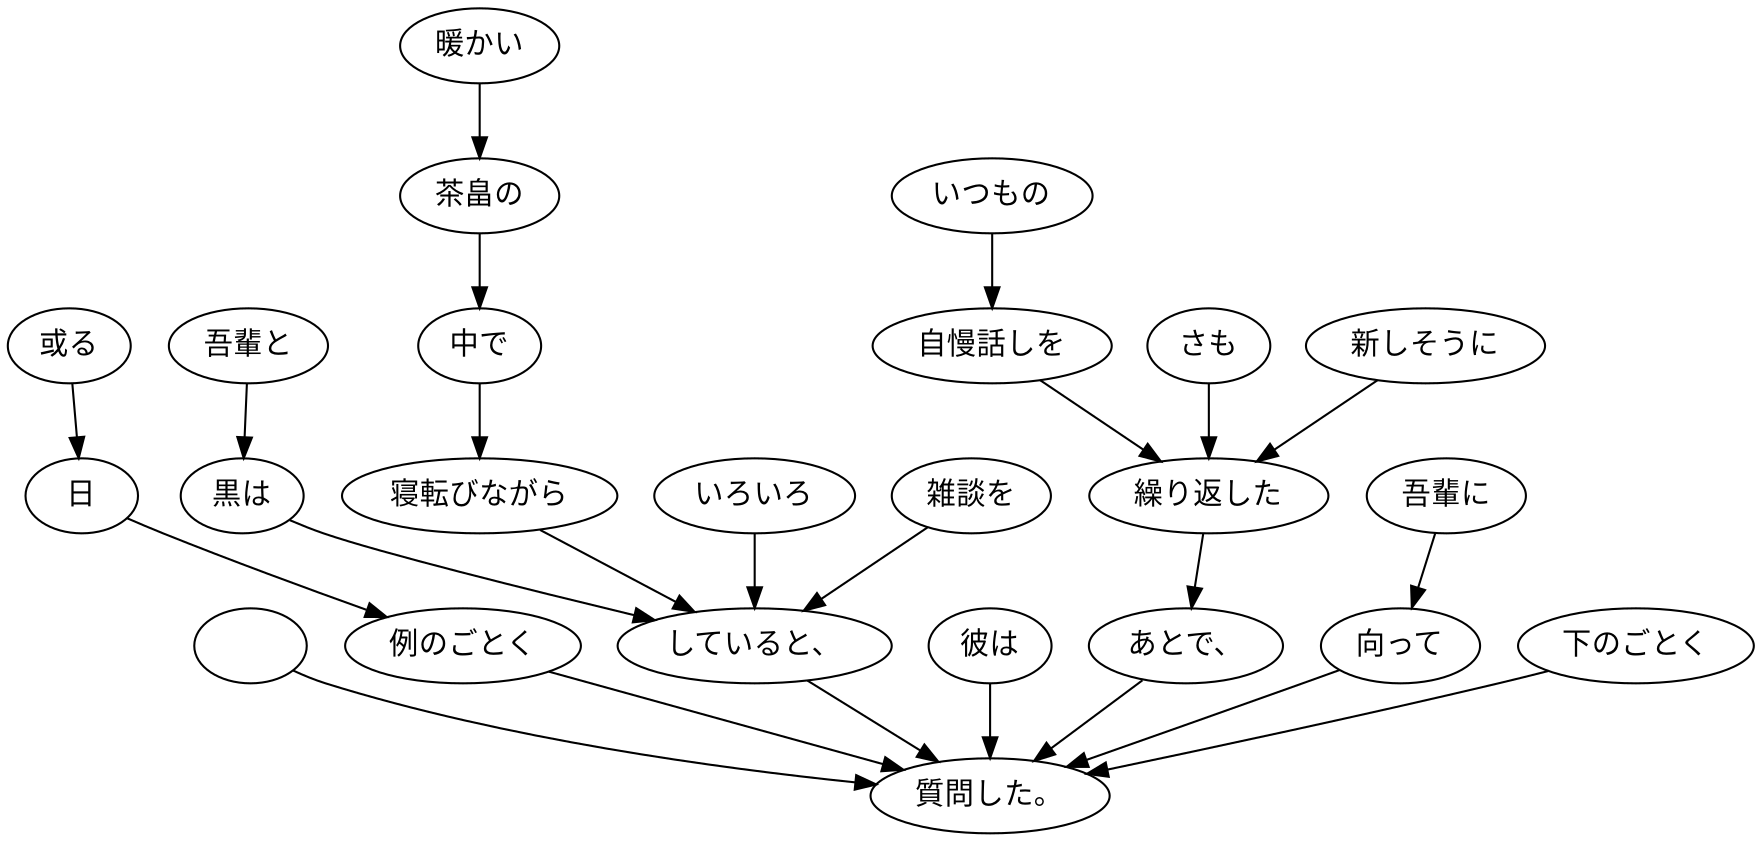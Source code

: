 digraph graph234 {
	node0 [label="　"];
	node1 [label="或る"];
	node2 [label="日"];
	node3 [label="例のごとく"];
	node4 [label="吾輩と"];
	node5 [label="黒は"];
	node6 [label="暖かい"];
	node7 [label="茶畠の"];
	node8 [label="中で"];
	node9 [label="寝転びながら"];
	node10 [label="いろいろ"];
	node11 [label="雑談を"];
	node12 [label="していると、"];
	node13 [label="彼は"];
	node14 [label="いつもの"];
	node15 [label="自慢話しを"];
	node16 [label="さも"];
	node17 [label="新しそうに"];
	node18 [label="繰り返した"];
	node19 [label="あとで、"];
	node20 [label="吾輩に"];
	node21 [label="向って"];
	node22 [label="下のごとく"];
	node23 [label="質問した。"];
	node0 -> node23;
	node1 -> node2;
	node2 -> node3;
	node3 -> node23;
	node4 -> node5;
	node5 -> node12;
	node6 -> node7;
	node7 -> node8;
	node8 -> node9;
	node9 -> node12;
	node10 -> node12;
	node11 -> node12;
	node12 -> node23;
	node13 -> node23;
	node14 -> node15;
	node15 -> node18;
	node16 -> node18;
	node17 -> node18;
	node18 -> node19;
	node19 -> node23;
	node20 -> node21;
	node21 -> node23;
	node22 -> node23;
}
